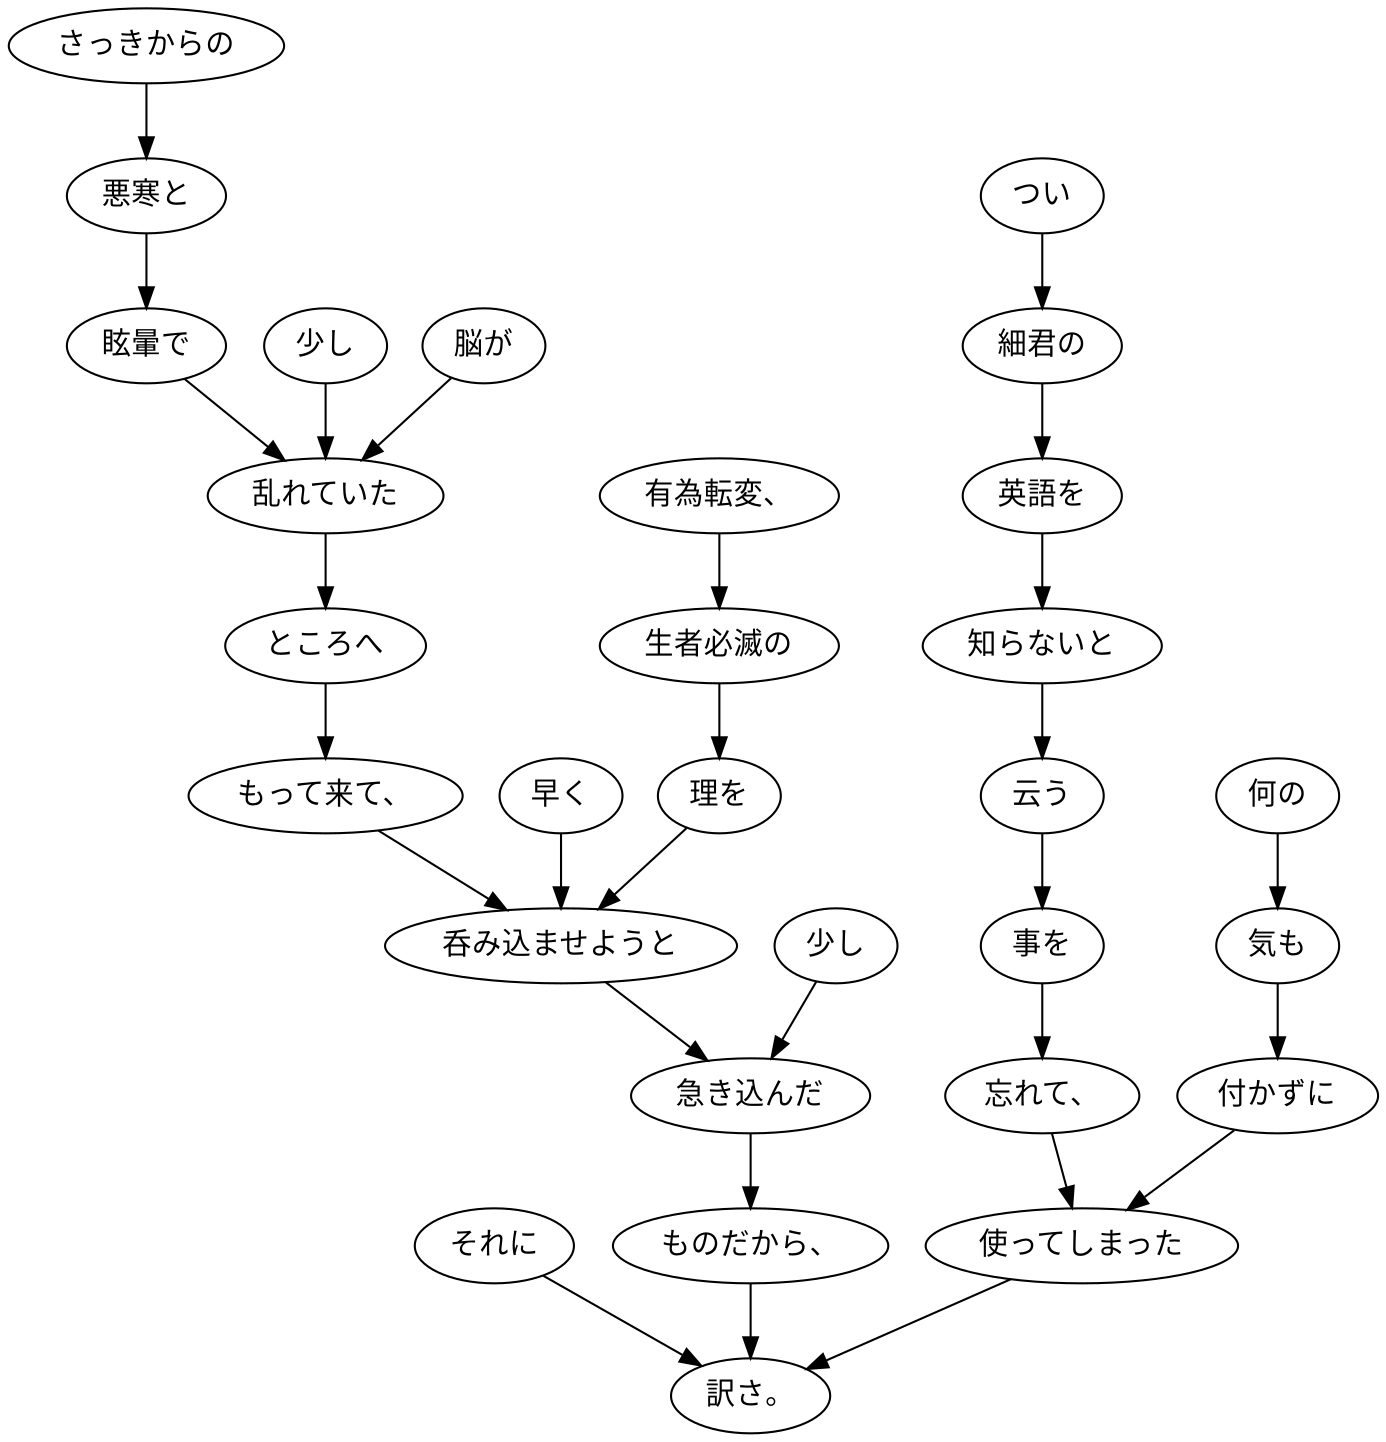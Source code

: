 digraph graph1204 {
	node0 [label="それに"];
	node1 [label="さっきからの"];
	node2 [label="悪寒と"];
	node3 [label="眩暈で"];
	node4 [label="少し"];
	node5 [label="脳が"];
	node6 [label="乱れていた"];
	node7 [label="ところへ"];
	node8 [label="もって来て、"];
	node9 [label="早く"];
	node10 [label="有為転変、"];
	node11 [label="生者必滅の"];
	node12 [label="理を"];
	node13 [label="呑み込ませようと"];
	node14 [label="少し"];
	node15 [label="急き込んだ"];
	node16 [label="ものだから、"];
	node17 [label="つい"];
	node18 [label="細君の"];
	node19 [label="英語を"];
	node20 [label="知らないと"];
	node21 [label="云う"];
	node22 [label="事を"];
	node23 [label="忘れて、"];
	node24 [label="何の"];
	node25 [label="気も"];
	node26 [label="付かずに"];
	node27 [label="使ってしまった"];
	node28 [label="訳さ。"];
	node0 -> node28;
	node1 -> node2;
	node2 -> node3;
	node3 -> node6;
	node4 -> node6;
	node5 -> node6;
	node6 -> node7;
	node7 -> node8;
	node8 -> node13;
	node9 -> node13;
	node10 -> node11;
	node11 -> node12;
	node12 -> node13;
	node13 -> node15;
	node14 -> node15;
	node15 -> node16;
	node16 -> node28;
	node17 -> node18;
	node18 -> node19;
	node19 -> node20;
	node20 -> node21;
	node21 -> node22;
	node22 -> node23;
	node23 -> node27;
	node24 -> node25;
	node25 -> node26;
	node26 -> node27;
	node27 -> node28;
}
